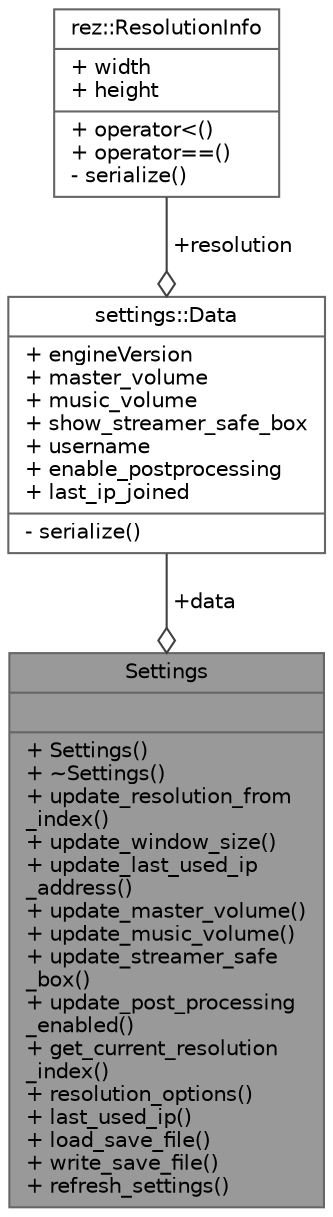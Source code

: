 digraph "Settings"
{
 // LATEX_PDF_SIZE
  bgcolor="transparent";
  edge [fontname=Helvetica,fontsize=10,labelfontname=Helvetica,labelfontsize=10];
  node [fontname=Helvetica,fontsize=10,shape=box,height=0.2,width=0.4];
  Node1 [shape=record,label="{Settings\n||+ Settings()\l+ ~Settings()\l+ update_resolution_from\l_index()\l+ update_window_size()\l+ update_last_used_ip\l_address()\l+ update_master_volume()\l+ update_music_volume()\l+ update_streamer_safe\l_box()\l+ update_post_processing\l_enabled()\l+ get_current_resolution\l_index()\l+ resolution_options()\l+ last_used_ip()\l+ load_save_file()\l+ write_save_file()\l+ refresh_settings()\l}",height=0.2,width=0.4,color="gray40", fillcolor="grey60", style="filled", fontcolor="black",tooltip=" "];
  Node2 -> Node1 [color="grey25",style="solid",label=" +data" ,arrowhead="odiamond"];
  Node2 [shape=record,label="{settings::Data\n|+ engineVersion\l+ master_volume\l+ music_volume\l+ show_streamer_safe_box\l+ username\l+ enable_postprocessing\l+ last_ip_joined\l|- serialize()\l}",height=0.2,width=0.4,color="gray40", fillcolor="white", style="filled",URL="$d6/d02/structsettings_1_1_data.html",tooltip=" "];
  Node3 -> Node2 [color="grey25",style="solid",label=" +resolution" ,arrowhead="odiamond"];
  Node3 [shape=record,label="{rez::ResolutionInfo\n|+ width\l+ height\l|+ operator\<()\l+ operator==()\l- serialize()\l}",height=0.2,width=0.4,color="gray40", fillcolor="white", style="filled",URL="$d6/d15/structrez_1_1_resolution_info.html",tooltip=" "];
}
